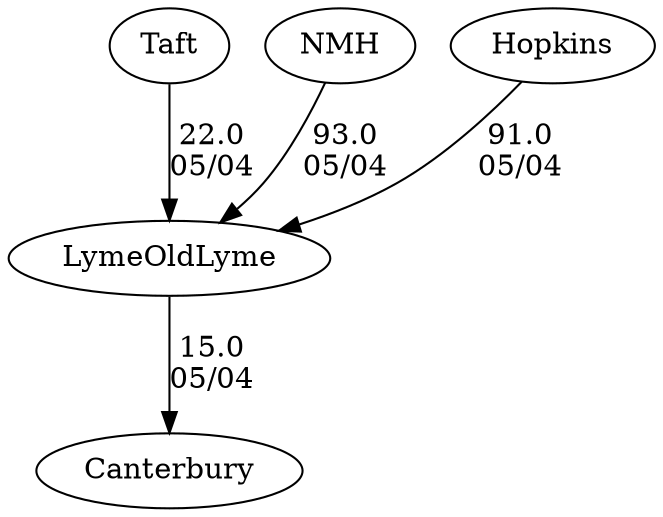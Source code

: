 digraph girls4foursLymeOldLyme {Taft [URL="girls4foursLymeOldLymeTaft.html"];NMH [URL="girls4foursLymeOldLymeNMH.html"];Canterbury [URL="girls4foursLymeOldLymeCanterbury.html"];Hopkins [URL="girls4foursLymeOldLymeHopkins.html"];LymeOldLyme [URL="girls4foursLymeOldLymeLymeOldLyme.html"];NMH -> LymeOldLyme[label="93.0
05/04", weight="7", tooltip="Founder's Day Regatta			
", URL="", random="random"]; 
Hopkins -> LymeOldLyme[label="91.0
05/04", weight="9", tooltip="Founder's Day Regatta			
", URL="", random="random"]; 
Taft -> LymeOldLyme[label="22.0
05/04", weight="78", tooltip="Founder's Day Regatta			
", URL="", random="random"]; 
LymeOldLyme -> Canterbury[label="15.0
05/04", weight="85", tooltip="Founder's Day Regatta			
", URL="", random="random"]}